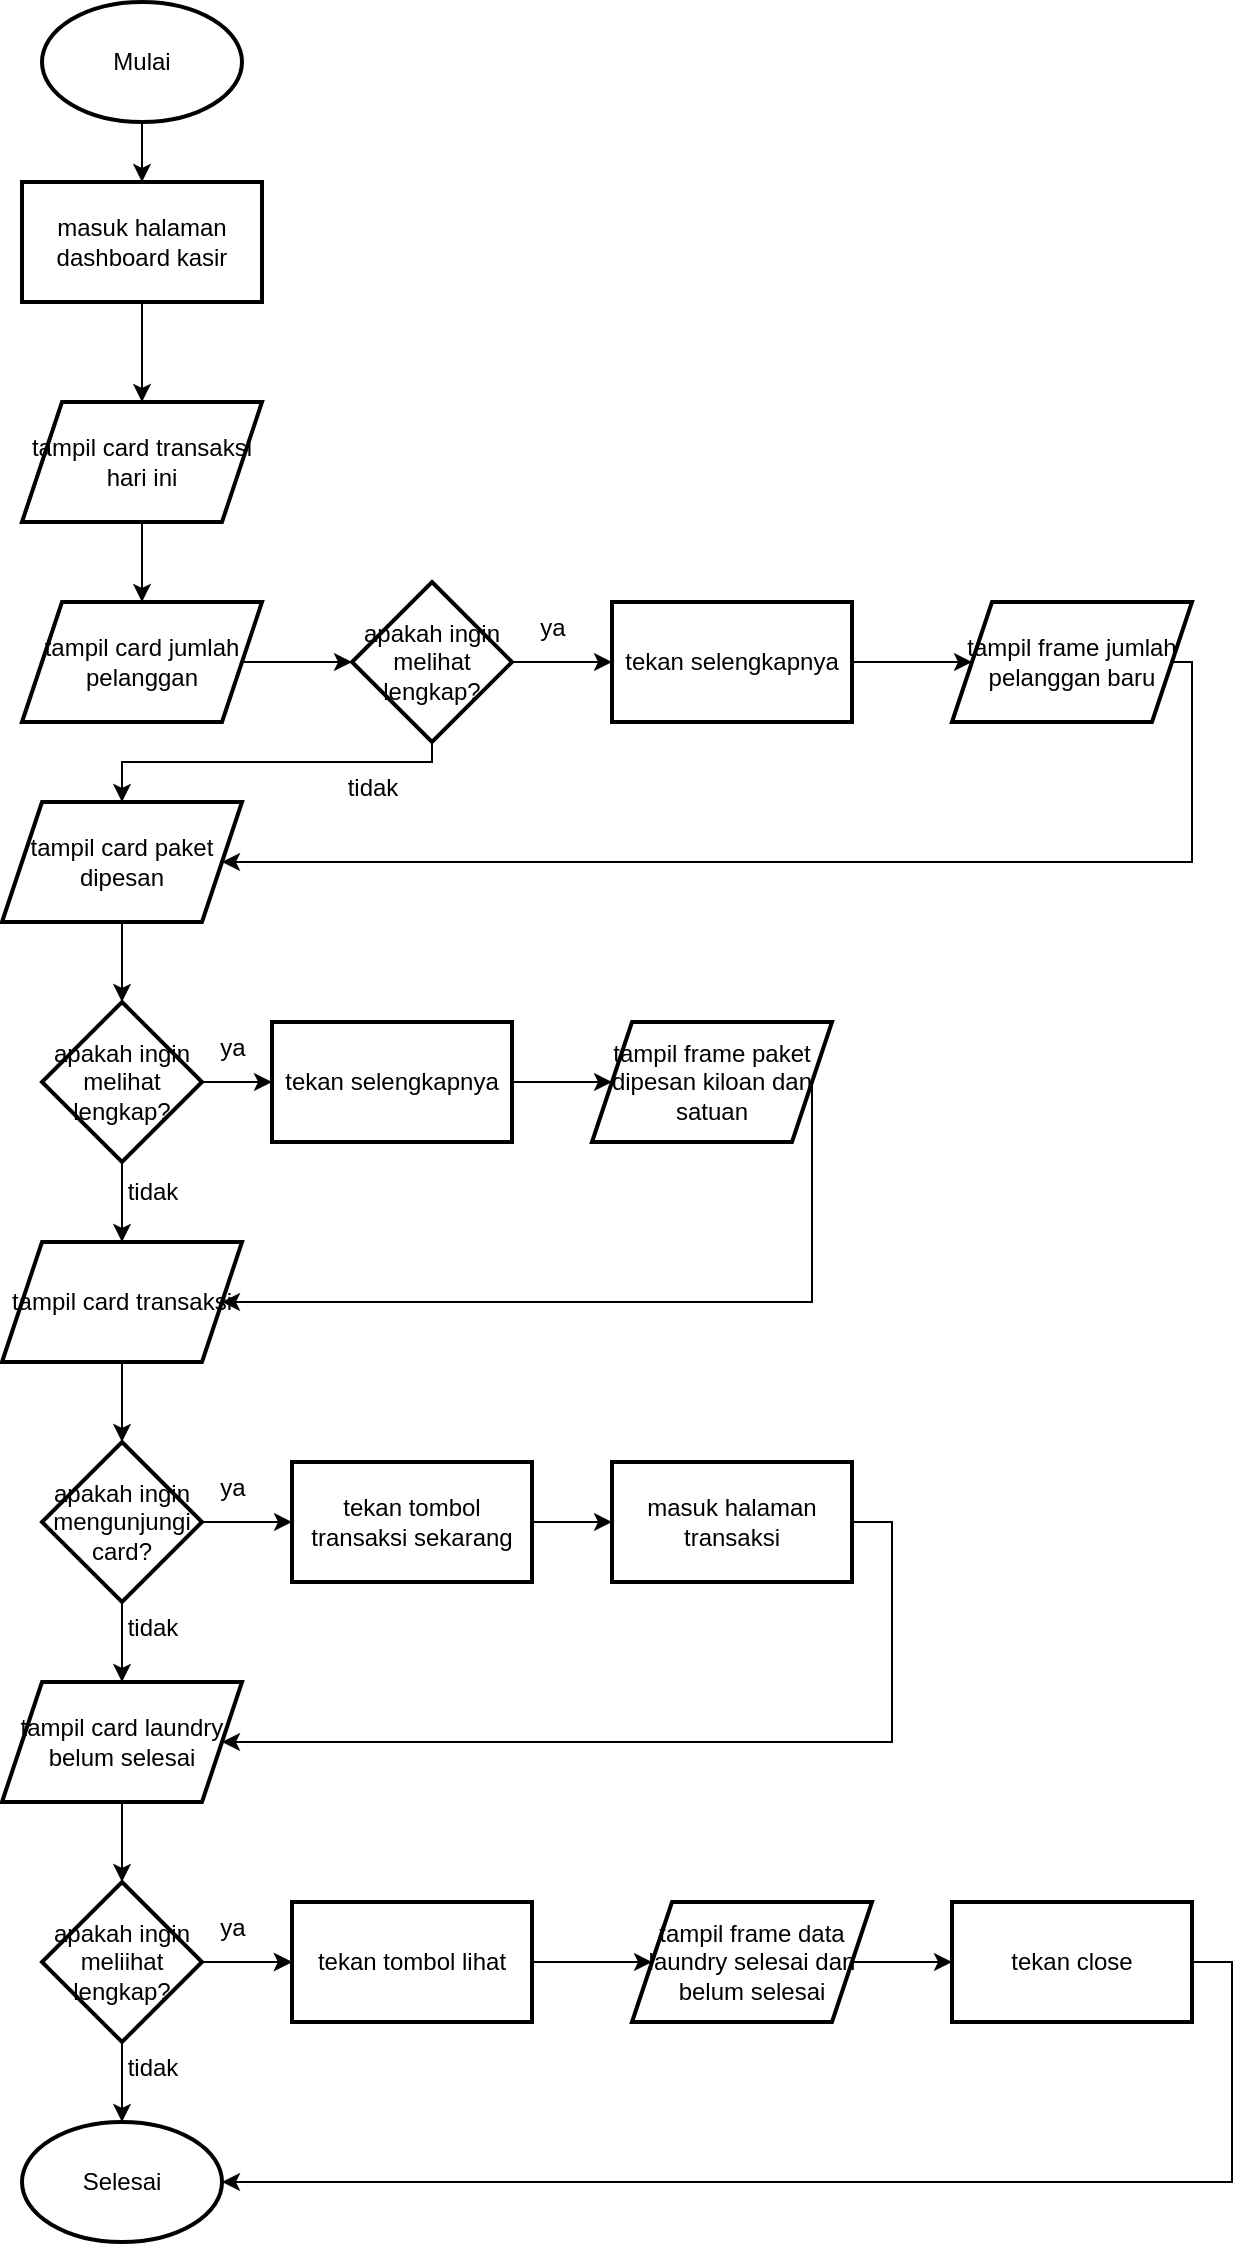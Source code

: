 <mxfile version="21.3.8" type="device">
  <diagram name="Page-1" id="be8xw9jqbEC_hAu93VZi">
    <mxGraphModel dx="880" dy="462" grid="1" gridSize="10" guides="1" tooltips="1" connect="1" arrows="1" fold="1" page="1" pageScale="1" pageWidth="850" pageHeight="1100" math="0" shadow="0">
      <root>
        <mxCell id="0" />
        <mxCell id="1" parent="0" />
        <mxCell id="tXqwedHKOml1mhi88IyT-3" value="" style="edgeStyle=orthogonalEdgeStyle;rounded=0;orthogonalLoop=1;jettySize=auto;html=1;" edge="1" parent="1" source="tXqwedHKOml1mhi88IyT-1" target="tXqwedHKOml1mhi88IyT-2">
          <mxGeometry relative="1" as="geometry" />
        </mxCell>
        <mxCell id="tXqwedHKOml1mhi88IyT-1" value="Mulai" style="strokeWidth=2;html=1;shape=mxgraph.flowchart.start_1;whiteSpace=wrap;" vertex="1" parent="1">
          <mxGeometry x="375" y="10" width="100" height="60" as="geometry" />
        </mxCell>
        <mxCell id="tXqwedHKOml1mhi88IyT-5" value="" style="edgeStyle=orthogonalEdgeStyle;rounded=0;orthogonalLoop=1;jettySize=auto;html=1;" edge="1" parent="1" source="tXqwedHKOml1mhi88IyT-2" target="tXqwedHKOml1mhi88IyT-4">
          <mxGeometry relative="1" as="geometry" />
        </mxCell>
        <mxCell id="tXqwedHKOml1mhi88IyT-2" value="masuk halaman dashboard kasir" style="whiteSpace=wrap;html=1;strokeWidth=2;" vertex="1" parent="1">
          <mxGeometry x="365" y="100" width="120" height="60" as="geometry" />
        </mxCell>
        <mxCell id="tXqwedHKOml1mhi88IyT-7" value="" style="edgeStyle=orthogonalEdgeStyle;rounded=0;orthogonalLoop=1;jettySize=auto;html=1;" edge="1" parent="1" source="tXqwedHKOml1mhi88IyT-4" target="tXqwedHKOml1mhi88IyT-6">
          <mxGeometry relative="1" as="geometry" />
        </mxCell>
        <mxCell id="tXqwedHKOml1mhi88IyT-4" value="tampil card transaksi hari ini" style="shape=parallelogram;perimeter=parallelogramPerimeter;whiteSpace=wrap;html=1;fixedSize=1;strokeWidth=2;" vertex="1" parent="1">
          <mxGeometry x="365" y="210" width="120" height="60" as="geometry" />
        </mxCell>
        <mxCell id="tXqwedHKOml1mhi88IyT-9" value="" style="edgeStyle=orthogonalEdgeStyle;rounded=0;orthogonalLoop=1;jettySize=auto;html=1;" edge="1" parent="1" source="tXqwedHKOml1mhi88IyT-6" target="tXqwedHKOml1mhi88IyT-8">
          <mxGeometry relative="1" as="geometry" />
        </mxCell>
        <mxCell id="tXqwedHKOml1mhi88IyT-6" value="tampil card jumlah pelanggan" style="shape=parallelogram;perimeter=parallelogramPerimeter;whiteSpace=wrap;html=1;fixedSize=1;strokeWidth=2;" vertex="1" parent="1">
          <mxGeometry x="365" y="310" width="120" height="60" as="geometry" />
        </mxCell>
        <mxCell id="tXqwedHKOml1mhi88IyT-11" value="" style="edgeStyle=orthogonalEdgeStyle;rounded=0;orthogonalLoop=1;jettySize=auto;html=1;" edge="1" parent="1" source="tXqwedHKOml1mhi88IyT-8" target="tXqwedHKOml1mhi88IyT-10">
          <mxGeometry relative="1" as="geometry" />
        </mxCell>
        <mxCell id="tXqwedHKOml1mhi88IyT-16" value="" style="edgeStyle=orthogonalEdgeStyle;rounded=0;orthogonalLoop=1;jettySize=auto;html=1;" edge="1" parent="1" source="tXqwedHKOml1mhi88IyT-8" target="tXqwedHKOml1mhi88IyT-15">
          <mxGeometry relative="1" as="geometry">
            <Array as="points">
              <mxPoint x="570" y="390" />
              <mxPoint x="415" y="390" />
            </Array>
          </mxGeometry>
        </mxCell>
        <mxCell id="tXqwedHKOml1mhi88IyT-8" value="apakah ingin melihat lengkap?" style="rhombus;whiteSpace=wrap;html=1;strokeWidth=2;" vertex="1" parent="1">
          <mxGeometry x="530" y="300" width="80" height="80" as="geometry" />
        </mxCell>
        <mxCell id="tXqwedHKOml1mhi88IyT-13" value="" style="edgeStyle=orthogonalEdgeStyle;rounded=0;orthogonalLoop=1;jettySize=auto;html=1;" edge="1" parent="1" source="tXqwedHKOml1mhi88IyT-10" target="tXqwedHKOml1mhi88IyT-12">
          <mxGeometry relative="1" as="geometry" />
        </mxCell>
        <mxCell id="tXqwedHKOml1mhi88IyT-10" value="tekan selengkapnya" style="whiteSpace=wrap;html=1;strokeWidth=2;" vertex="1" parent="1">
          <mxGeometry x="660" y="310" width="120" height="60" as="geometry" />
        </mxCell>
        <mxCell id="tXqwedHKOml1mhi88IyT-17" style="edgeStyle=orthogonalEdgeStyle;rounded=0;orthogonalLoop=1;jettySize=auto;html=1;exitX=1;exitY=0.5;exitDx=0;exitDy=0;entryX=1;entryY=0.5;entryDx=0;entryDy=0;" edge="1" parent="1" source="tXqwedHKOml1mhi88IyT-12" target="tXqwedHKOml1mhi88IyT-15">
          <mxGeometry relative="1" as="geometry">
            <Array as="points">
              <mxPoint x="950" y="340" />
              <mxPoint x="950" y="440" />
            </Array>
          </mxGeometry>
        </mxCell>
        <mxCell id="tXqwedHKOml1mhi88IyT-12" value="tampil frame jumlah pelanggan baru" style="shape=parallelogram;perimeter=parallelogramPerimeter;whiteSpace=wrap;html=1;fixedSize=1;strokeWidth=2;" vertex="1" parent="1">
          <mxGeometry x="830" y="310" width="120" height="60" as="geometry" />
        </mxCell>
        <mxCell id="tXqwedHKOml1mhi88IyT-14" value="ya" style="text;html=1;align=center;verticalAlign=middle;resizable=0;points=[];autosize=1;strokeColor=none;fillColor=none;" vertex="1" parent="1">
          <mxGeometry x="610" y="308" width="40" height="30" as="geometry" />
        </mxCell>
        <mxCell id="tXqwedHKOml1mhi88IyT-20" value="" style="edgeStyle=orthogonalEdgeStyle;rounded=0;orthogonalLoop=1;jettySize=auto;html=1;" edge="1" parent="1" source="tXqwedHKOml1mhi88IyT-15" target="tXqwedHKOml1mhi88IyT-19">
          <mxGeometry relative="1" as="geometry" />
        </mxCell>
        <mxCell id="tXqwedHKOml1mhi88IyT-15" value="tampil card paket dipesan" style="shape=parallelogram;perimeter=parallelogramPerimeter;whiteSpace=wrap;html=1;fixedSize=1;strokeWidth=2;" vertex="1" parent="1">
          <mxGeometry x="355" y="410" width="120" height="60" as="geometry" />
        </mxCell>
        <mxCell id="tXqwedHKOml1mhi88IyT-18" value="tidak" style="text;html=1;align=center;verticalAlign=middle;resizable=0;points=[];autosize=1;strokeColor=none;fillColor=none;" vertex="1" parent="1">
          <mxGeometry x="515" y="388" width="50" height="30" as="geometry" />
        </mxCell>
        <mxCell id="tXqwedHKOml1mhi88IyT-22" value="" style="edgeStyle=orthogonalEdgeStyle;rounded=0;orthogonalLoop=1;jettySize=auto;html=1;" edge="1" parent="1" source="tXqwedHKOml1mhi88IyT-19" target="tXqwedHKOml1mhi88IyT-21">
          <mxGeometry relative="1" as="geometry" />
        </mxCell>
        <mxCell id="tXqwedHKOml1mhi88IyT-27" value="" style="edgeStyle=orthogonalEdgeStyle;rounded=0;orthogonalLoop=1;jettySize=auto;html=1;" edge="1" parent="1" source="tXqwedHKOml1mhi88IyT-19" target="tXqwedHKOml1mhi88IyT-26">
          <mxGeometry relative="1" as="geometry" />
        </mxCell>
        <mxCell id="tXqwedHKOml1mhi88IyT-19" value="apakah ingin melihat lengkap?" style="rhombus;whiteSpace=wrap;html=1;strokeWidth=2;" vertex="1" parent="1">
          <mxGeometry x="375" y="510" width="80" height="80" as="geometry" />
        </mxCell>
        <mxCell id="tXqwedHKOml1mhi88IyT-24" value="" style="edgeStyle=orthogonalEdgeStyle;rounded=0;orthogonalLoop=1;jettySize=auto;html=1;" edge="1" parent="1" source="tXqwedHKOml1mhi88IyT-21" target="tXqwedHKOml1mhi88IyT-23">
          <mxGeometry relative="1" as="geometry" />
        </mxCell>
        <mxCell id="tXqwedHKOml1mhi88IyT-21" value="tekan selengkapnya" style="whiteSpace=wrap;html=1;strokeWidth=2;" vertex="1" parent="1">
          <mxGeometry x="490" y="520" width="120" height="60" as="geometry" />
        </mxCell>
        <mxCell id="tXqwedHKOml1mhi88IyT-29" style="edgeStyle=orthogonalEdgeStyle;rounded=0;orthogonalLoop=1;jettySize=auto;html=1;exitX=1;exitY=0.5;exitDx=0;exitDy=0;entryX=1;entryY=0.5;entryDx=0;entryDy=0;" edge="1" parent="1" source="tXqwedHKOml1mhi88IyT-23" target="tXqwedHKOml1mhi88IyT-26">
          <mxGeometry relative="1" as="geometry">
            <Array as="points">
              <mxPoint x="760" y="660" />
            </Array>
          </mxGeometry>
        </mxCell>
        <mxCell id="tXqwedHKOml1mhi88IyT-23" value="tampil frame paket dipesan kiloan dan satuan" style="shape=parallelogram;perimeter=parallelogramPerimeter;whiteSpace=wrap;html=1;fixedSize=1;strokeWidth=2;" vertex="1" parent="1">
          <mxGeometry x="650" y="520" width="120" height="60" as="geometry" />
        </mxCell>
        <mxCell id="tXqwedHKOml1mhi88IyT-25" value="ya" style="text;html=1;align=center;verticalAlign=middle;resizable=0;points=[];autosize=1;strokeColor=none;fillColor=none;" vertex="1" parent="1">
          <mxGeometry x="450" y="518" width="40" height="30" as="geometry" />
        </mxCell>
        <mxCell id="tXqwedHKOml1mhi88IyT-31" value="" style="edgeStyle=orthogonalEdgeStyle;rounded=0;orthogonalLoop=1;jettySize=auto;html=1;" edge="1" parent="1" source="tXqwedHKOml1mhi88IyT-26" target="tXqwedHKOml1mhi88IyT-30">
          <mxGeometry relative="1" as="geometry" />
        </mxCell>
        <mxCell id="tXqwedHKOml1mhi88IyT-26" value="tampil card transaksi" style="shape=parallelogram;perimeter=parallelogramPerimeter;whiteSpace=wrap;html=1;fixedSize=1;strokeWidth=2;" vertex="1" parent="1">
          <mxGeometry x="355" y="630" width="120" height="60" as="geometry" />
        </mxCell>
        <mxCell id="tXqwedHKOml1mhi88IyT-28" value="tidak" style="text;html=1;align=center;verticalAlign=middle;resizable=0;points=[];autosize=1;strokeColor=none;fillColor=none;" vertex="1" parent="1">
          <mxGeometry x="405" y="590" width="50" height="30" as="geometry" />
        </mxCell>
        <mxCell id="tXqwedHKOml1mhi88IyT-33" value="" style="edgeStyle=orthogonalEdgeStyle;rounded=0;orthogonalLoop=1;jettySize=auto;html=1;" edge="1" parent="1" source="tXqwedHKOml1mhi88IyT-30" target="tXqwedHKOml1mhi88IyT-32">
          <mxGeometry relative="1" as="geometry" />
        </mxCell>
        <mxCell id="tXqwedHKOml1mhi88IyT-38" value="" style="edgeStyle=orthogonalEdgeStyle;rounded=0;orthogonalLoop=1;jettySize=auto;html=1;" edge="1" parent="1" source="tXqwedHKOml1mhi88IyT-30" target="tXqwedHKOml1mhi88IyT-37">
          <mxGeometry relative="1" as="geometry" />
        </mxCell>
        <mxCell id="tXqwedHKOml1mhi88IyT-30" value="apakah ingin mengunjungi card?" style="rhombus;whiteSpace=wrap;html=1;strokeWidth=2;" vertex="1" parent="1">
          <mxGeometry x="375" y="730" width="80" height="80" as="geometry" />
        </mxCell>
        <mxCell id="tXqwedHKOml1mhi88IyT-35" value="" style="edgeStyle=orthogonalEdgeStyle;rounded=0;orthogonalLoop=1;jettySize=auto;html=1;" edge="1" parent="1" source="tXqwedHKOml1mhi88IyT-32" target="tXqwedHKOml1mhi88IyT-34">
          <mxGeometry relative="1" as="geometry" />
        </mxCell>
        <mxCell id="tXqwedHKOml1mhi88IyT-32" value="tekan tombol transaksi sekarang" style="whiteSpace=wrap;html=1;strokeWidth=2;" vertex="1" parent="1">
          <mxGeometry x="500" y="740" width="120" height="60" as="geometry" />
        </mxCell>
        <mxCell id="tXqwedHKOml1mhi88IyT-39" style="edgeStyle=orthogonalEdgeStyle;rounded=0;orthogonalLoop=1;jettySize=auto;html=1;exitX=1;exitY=0.5;exitDx=0;exitDy=0;entryX=1;entryY=0.5;entryDx=0;entryDy=0;" edge="1" parent="1" source="tXqwedHKOml1mhi88IyT-34" target="tXqwedHKOml1mhi88IyT-37">
          <mxGeometry relative="1" as="geometry">
            <Array as="points">
              <mxPoint x="800" y="770" />
              <mxPoint x="800" y="880" />
            </Array>
          </mxGeometry>
        </mxCell>
        <mxCell id="tXqwedHKOml1mhi88IyT-34" value="masuk halaman transaksi" style="whiteSpace=wrap;html=1;strokeWidth=2;" vertex="1" parent="1">
          <mxGeometry x="660" y="740" width="120" height="60" as="geometry" />
        </mxCell>
        <mxCell id="tXqwedHKOml1mhi88IyT-36" value="ya" style="text;html=1;align=center;verticalAlign=middle;resizable=0;points=[];autosize=1;strokeColor=none;fillColor=none;" vertex="1" parent="1">
          <mxGeometry x="450" y="738" width="40" height="30" as="geometry" />
        </mxCell>
        <mxCell id="tXqwedHKOml1mhi88IyT-42" value="" style="edgeStyle=orthogonalEdgeStyle;rounded=0;orthogonalLoop=1;jettySize=auto;html=1;" edge="1" parent="1" source="tXqwedHKOml1mhi88IyT-37" target="tXqwedHKOml1mhi88IyT-41">
          <mxGeometry relative="1" as="geometry" />
        </mxCell>
        <mxCell id="tXqwedHKOml1mhi88IyT-37" value="tampil card laundry belum selesai" style="shape=parallelogram;perimeter=parallelogramPerimeter;whiteSpace=wrap;html=1;fixedSize=1;strokeWidth=2;" vertex="1" parent="1">
          <mxGeometry x="355" y="850" width="120" height="60" as="geometry" />
        </mxCell>
        <mxCell id="tXqwedHKOml1mhi88IyT-40" value="tidak" style="text;html=1;align=center;verticalAlign=middle;resizable=0;points=[];autosize=1;strokeColor=none;fillColor=none;" vertex="1" parent="1">
          <mxGeometry x="405" y="808" width="50" height="30" as="geometry" />
        </mxCell>
        <mxCell id="tXqwedHKOml1mhi88IyT-44" value="" style="edgeStyle=orthogonalEdgeStyle;rounded=0;orthogonalLoop=1;jettySize=auto;html=1;" edge="1" parent="1" source="tXqwedHKOml1mhi88IyT-41" target="tXqwedHKOml1mhi88IyT-43">
          <mxGeometry relative="1" as="geometry" />
        </mxCell>
        <mxCell id="tXqwedHKOml1mhi88IyT-49" value="" style="edgeStyle=orthogonalEdgeStyle;rounded=0;orthogonalLoop=1;jettySize=auto;html=1;" edge="1" parent="1" source="tXqwedHKOml1mhi88IyT-41" target="tXqwedHKOml1mhi88IyT-43">
          <mxGeometry relative="1" as="geometry" />
        </mxCell>
        <mxCell id="tXqwedHKOml1mhi88IyT-52" value="" style="edgeStyle=orthogonalEdgeStyle;rounded=0;orthogonalLoop=1;jettySize=auto;html=1;" edge="1" parent="1" source="tXqwedHKOml1mhi88IyT-41" target="tXqwedHKOml1mhi88IyT-51">
          <mxGeometry relative="1" as="geometry" />
        </mxCell>
        <mxCell id="tXqwedHKOml1mhi88IyT-41" value="apakah ingin meliihat lengkap?" style="rhombus;whiteSpace=wrap;html=1;strokeWidth=2;" vertex="1" parent="1">
          <mxGeometry x="375" y="950" width="80" height="80" as="geometry" />
        </mxCell>
        <mxCell id="tXqwedHKOml1mhi88IyT-46" value="" style="edgeStyle=orthogonalEdgeStyle;rounded=0;orthogonalLoop=1;jettySize=auto;html=1;" edge="1" parent="1" source="tXqwedHKOml1mhi88IyT-43" target="tXqwedHKOml1mhi88IyT-45">
          <mxGeometry relative="1" as="geometry" />
        </mxCell>
        <mxCell id="tXqwedHKOml1mhi88IyT-43" value="tekan tombol lihat" style="whiteSpace=wrap;html=1;strokeWidth=2;" vertex="1" parent="1">
          <mxGeometry x="500" y="960" width="120" height="60" as="geometry" />
        </mxCell>
        <mxCell id="tXqwedHKOml1mhi88IyT-48" value="" style="edgeStyle=orthogonalEdgeStyle;rounded=0;orthogonalLoop=1;jettySize=auto;html=1;" edge="1" parent="1" source="tXqwedHKOml1mhi88IyT-45" target="tXqwedHKOml1mhi88IyT-47">
          <mxGeometry relative="1" as="geometry" />
        </mxCell>
        <mxCell id="tXqwedHKOml1mhi88IyT-45" value="tampil frame data laundry selesai dan belum selesai" style="shape=parallelogram;perimeter=parallelogramPerimeter;whiteSpace=wrap;html=1;fixedSize=1;strokeWidth=2;" vertex="1" parent="1">
          <mxGeometry x="670" y="960" width="120" height="60" as="geometry" />
        </mxCell>
        <mxCell id="tXqwedHKOml1mhi88IyT-54" style="edgeStyle=orthogonalEdgeStyle;rounded=0;orthogonalLoop=1;jettySize=auto;html=1;exitX=1;exitY=0.5;exitDx=0;exitDy=0;entryX=1;entryY=0.5;entryDx=0;entryDy=0;entryPerimeter=0;" edge="1" parent="1" source="tXqwedHKOml1mhi88IyT-47" target="tXqwedHKOml1mhi88IyT-51">
          <mxGeometry relative="1" as="geometry" />
        </mxCell>
        <mxCell id="tXqwedHKOml1mhi88IyT-47" value="tekan close" style="whiteSpace=wrap;html=1;strokeWidth=2;" vertex="1" parent="1">
          <mxGeometry x="830" y="960" width="120" height="60" as="geometry" />
        </mxCell>
        <mxCell id="tXqwedHKOml1mhi88IyT-50" value="ya" style="text;html=1;align=center;verticalAlign=middle;resizable=0;points=[];autosize=1;strokeColor=none;fillColor=none;" vertex="1" parent="1">
          <mxGeometry x="450" y="958" width="40" height="30" as="geometry" />
        </mxCell>
        <mxCell id="tXqwedHKOml1mhi88IyT-51" value="Selesai" style="strokeWidth=2;html=1;shape=mxgraph.flowchart.start_1;whiteSpace=wrap;" vertex="1" parent="1">
          <mxGeometry x="365" y="1070" width="100" height="60" as="geometry" />
        </mxCell>
        <mxCell id="tXqwedHKOml1mhi88IyT-53" value="tidak" style="text;html=1;align=center;verticalAlign=middle;resizable=0;points=[];autosize=1;strokeColor=none;fillColor=none;" vertex="1" parent="1">
          <mxGeometry x="405" y="1028" width="50" height="30" as="geometry" />
        </mxCell>
      </root>
    </mxGraphModel>
  </diagram>
</mxfile>
